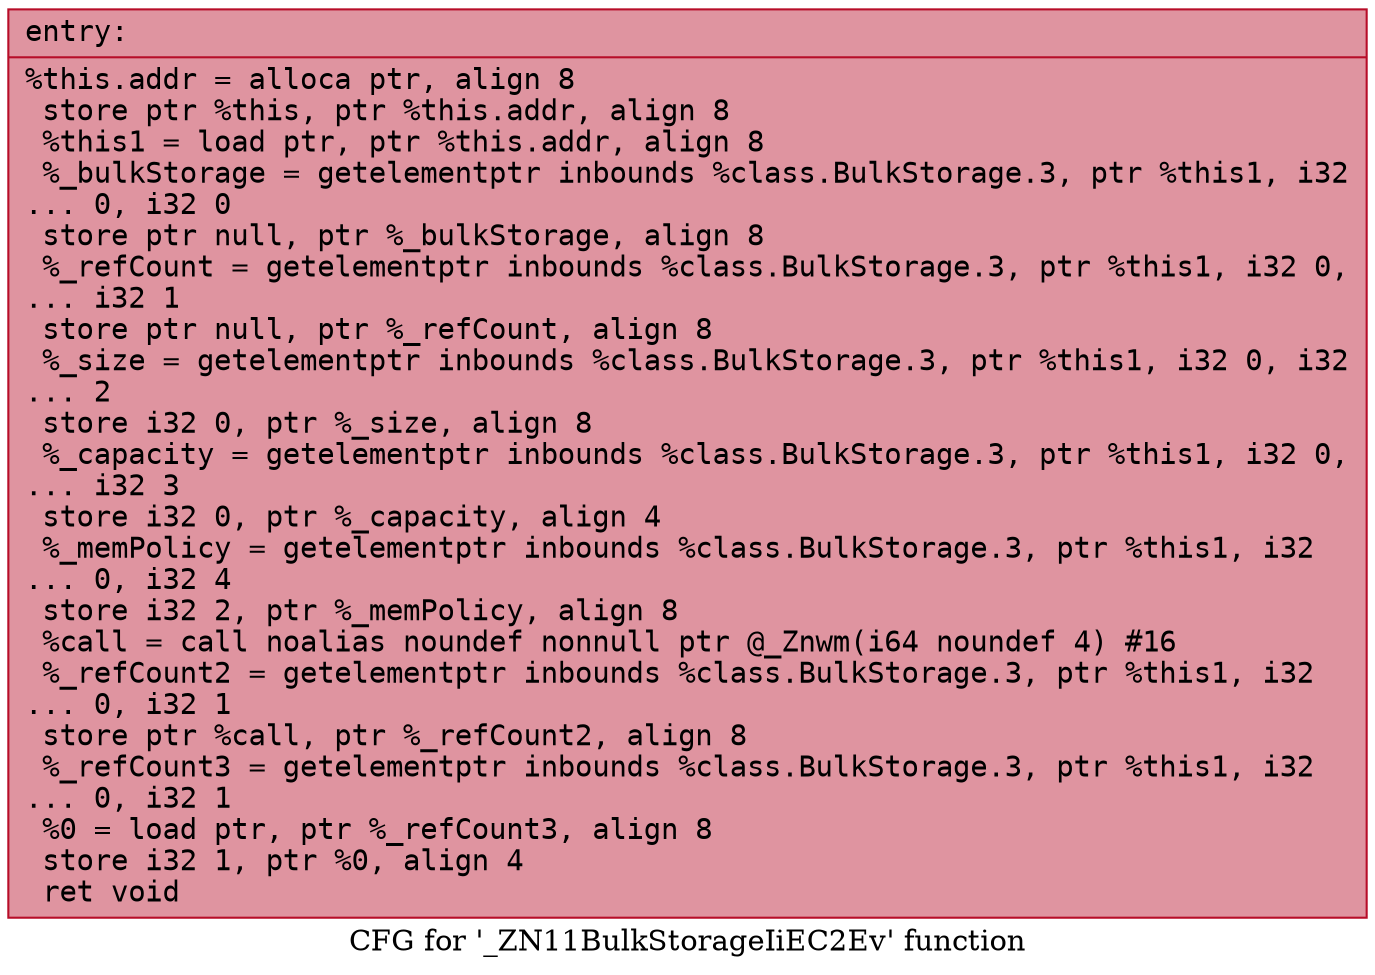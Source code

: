 digraph "CFG for '_ZN11BulkStorageIiEC2Ev' function" {
	label="CFG for '_ZN11BulkStorageIiEC2Ev' function";

	Node0x55dfe4b099d0 [shape=record,color="#b70d28ff", style=filled, fillcolor="#b70d2870" fontname="Courier",label="{entry:\l|  %this.addr = alloca ptr, align 8\l  store ptr %this, ptr %this.addr, align 8\l  %this1 = load ptr, ptr %this.addr, align 8\l  %_bulkStorage = getelementptr inbounds %class.BulkStorage.3, ptr %this1, i32\l... 0, i32 0\l  store ptr null, ptr %_bulkStorage, align 8\l  %_refCount = getelementptr inbounds %class.BulkStorage.3, ptr %this1, i32 0,\l... i32 1\l  store ptr null, ptr %_refCount, align 8\l  %_size = getelementptr inbounds %class.BulkStorage.3, ptr %this1, i32 0, i32\l... 2\l  store i32 0, ptr %_size, align 8\l  %_capacity = getelementptr inbounds %class.BulkStorage.3, ptr %this1, i32 0,\l... i32 3\l  store i32 0, ptr %_capacity, align 4\l  %_memPolicy = getelementptr inbounds %class.BulkStorage.3, ptr %this1, i32\l... 0, i32 4\l  store i32 2, ptr %_memPolicy, align 8\l  %call = call noalias noundef nonnull ptr @_Znwm(i64 noundef 4) #16\l  %_refCount2 = getelementptr inbounds %class.BulkStorage.3, ptr %this1, i32\l... 0, i32 1\l  store ptr %call, ptr %_refCount2, align 8\l  %_refCount3 = getelementptr inbounds %class.BulkStorage.3, ptr %this1, i32\l... 0, i32 1\l  %0 = load ptr, ptr %_refCount3, align 8\l  store i32 1, ptr %0, align 4\l  ret void\l}"];
}
